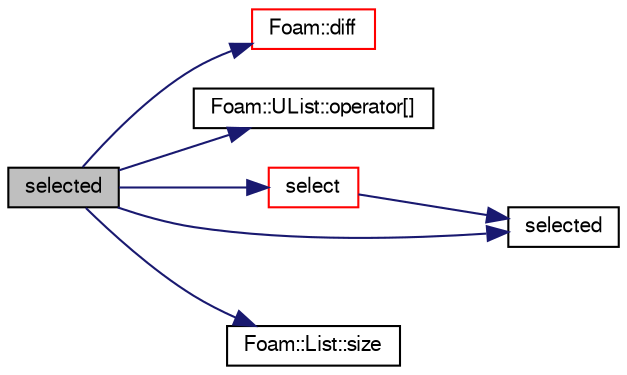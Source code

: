 digraph "selected"
{
  bgcolor="transparent";
  edge [fontname="FreeSans",fontsize="10",labelfontname="FreeSans",labelfontsize="10"];
  node [fontname="FreeSans",fontsize="10",shape=record];
  rankdir="LR";
  Node22 [label="selected",height=0.2,width=0.4,color="black", fillcolor="grey75", style="filled", fontcolor="black"];
  Node22 -> Node23 [color="midnightblue",fontsize="10",style="solid",fontname="FreeSans"];
  Node23 [label="Foam::diff",height=0.2,width=0.4,color="red",URL="$a21124.html#a909dfcb43467b8b77f65e4bf9bc755f7",tooltip="Return a quantity of the difference between two triads. "];
  Node22 -> Node94 [color="midnightblue",fontsize="10",style="solid",fontname="FreeSans"];
  Node94 [label="Foam::UList::operator[]",height=0.2,width=0.4,color="black",URL="$a25698.html#a851e28f7788bbc82f5a4aa9f0efdefe4",tooltip="Return element of UList. "];
  Node22 -> Node95 [color="midnightblue",fontsize="10",style="solid",fontname="FreeSans"];
  Node95 [label="select",height=0.2,width=0.4,color="red",URL="$a28166.html#a1a994daffc69c784ae502c85cbf3db35",tooltip="Select a list of values that are within the ranges. "];
  Node95 -> Node99 [color="midnightblue",fontsize="10",style="solid",fontname="FreeSans"];
  Node99 [label="selected",height=0.2,width=0.4,color="black",URL="$a28166.html#a1e73608081842789b8cef822f29ac4f6",tooltip="Return true if the given value is within the ranges. "];
  Node22 -> Node99 [color="midnightblue",fontsize="10",style="solid",fontname="FreeSans"];
  Node22 -> Node101 [color="midnightblue",fontsize="10",style="solid",fontname="FreeSans"];
  Node101 [label="Foam::List::size",height=0.2,width=0.4,color="black",URL="$a25694.html#a8a5f6fa29bd4b500caf186f60245b384",tooltip="Override size to be inconsistent with allocated storage. "];
}
